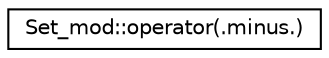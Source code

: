 digraph "Graphical Class Hierarchy"
{
 // LATEX_PDF_SIZE
  edge [fontname="Helvetica",fontsize="10",labelfontname="Helvetica",labelfontsize="10"];
  node [fontname="Helvetica",fontsize="10",shape=record];
  rankdir="LR";
  Node0 [label="Set_mod::operator(.minus.)",height=0.2,width=0.4,color="black", fillcolor="white", style="filled",URL="$interfaceSet__mod_1_1operator_07_8minus_8_08.html",tooltip="This is an operator interface substitute for the generic interface Set_mod::subtract()."];
}
